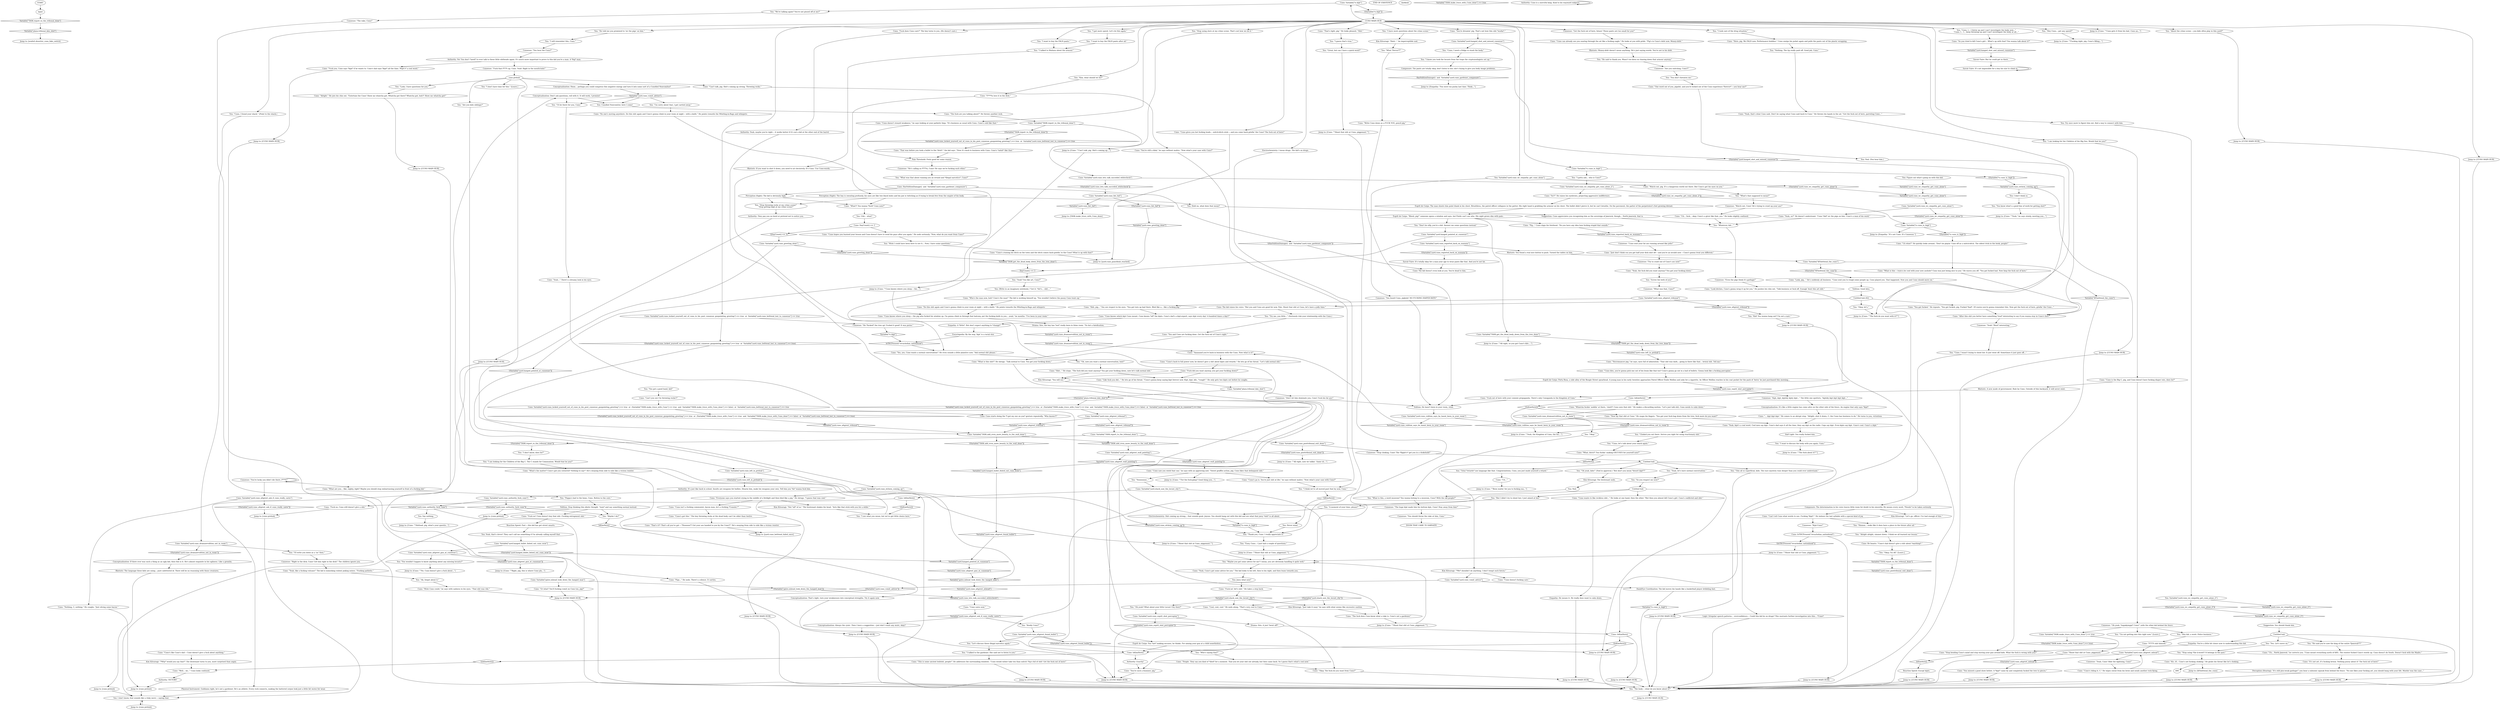 # YARD / CUNO
# * All greeting except "Making amends".
#* Throwing up advice.
#* Buy pants.
# ==================================================
digraph G {
	  0 [label="START"];
	  1 [label="input"];
	  2 [label="You: \"Hey kid, a word. Police business.\""];
	  3 [label="You: \"Stop throwing rocks at my crime scene!\"\n\"Stop getting high at my crime scene!\""];
	  4 [label="You: \"I don't have time for this.\" [Leave.]"];
	  5 [label="Jump to: [cuno prehub]"];
	  6 [label="Cuno: \"Cuno dies, you're gonna pick one out of his brain like that too? Cuno's gonna go out in a hail of bullets. Gonna look like a fucking porcupine.\""];
	  7 [label="You: \"Total *retards* use language like that. Congratulations, Cuno, you just made yourself a retard.\""];
	  8 [label="Cuno: \"Uh...\""];
	  9 [label="You: \"I got more speed. Let's do this again.\""];
	  10 [label="Jump to: [Cuno: \"\"Fucking right, pig. Cuno's filling...\"]"];
	  11 [label="Cuno: \"Uh... North Jamrock,\" he corrects you. \"Cuno meant everything north of 8/81. The rooster fucked Cuno's words up. Cuno doesn't do South. Doesn't fuck with the Madre.\""];
	  12 [label="Cuno: Variable[\"XP.befriend_the_cuno\"]"];
	  13 [label="Variable[\"XP.befriend_the_cuno\"]", shape=diamond];
	  14 [label="!(Variable[\"XP.befriend_the_cuno\"])", shape=diamond];
	  15 [label="Volition: Good idea."];
	  16 [label="Untitled hub (02)"];
	  17 [label="Pain Threshold: Feels good for some reason."];
	  18 [label="Jump to: [CUNO MAIN HUB]"];
	  19 [label="You: \"Okay.\""];
	  20 [label="Cuno: \"You and Cuno are fucking done. Get the fuck out of Cuno's sight.\""];
	  21 [label="Cuno: \"... kipt kipt kipt.\" He comes to an abrupt stop. \"Alright, shut it down, C, the Cunn has business to do.\" He turns to you, victorious."];
	  22 [label="You: \"But I didn't try to shoot her, I just aimed at her.\""];
	  23 [label="Jump to: [CUNO MAIN HUB]"];
	  24 [label="Cuno: Variable[\"yard.cuno_fist_fail\"]"];
	  25 [label="Variable[\"yard.cuno_fist_fail\"]", shape=diamond];
	  26 [label="!(Variable[\"yard.cuno_fist_fail\"])", shape=diamond];
	  27 [label="Cuno: Variable[\"yard.cuno_altgreet_tribunal\"]"];
	  28 [label="Variable[\"yard.cuno_altgreet_tribunal\"]", shape=diamond];
	  29 [label="!(Variable[\"yard.cuno_altgreet_tribunal\"])", shape=diamond];
	  30 [label="Cuno: \"Fuck out of here with your commie propaganda. There's only Cunoganda in the Kingdom of Cuno.\""];
	  31 [label="You: \"Look, I have questions for you.\""];
	  32 [label="Cuno: \"Cuno's riding it, C.\" He wipes sweat from his brow and sends another rock flying."];
	  33 [label="You: \"Maybe I do?\""];
	  34 [label="Cuno: \"Well... uh...\" Cuno looks confused."];
	  35 [label="You: \"Oh yeah? What about your little Locust City then?\""];
	  36 [label="You: Cunofied Nonvomitor, here I come!"];
	  37 [label="You: \"Oh yeah, kids!\" (Nod in approval.) \"But don't you mean *desert kipt*?\""];
	  38 [label="You: \"I took care of the drug situation.\""];
	  39 [label="You: Try once more to figure him out, find a way to connect with him."];
	  40 [label="You: Variable[\"yard.cuno_wc_empathy_get_cuno_alone_2\"]"];
	  41 [label="Variable[\"yard.cuno_wc_empathy_get_cuno_alone_2\"]", shape=diamond];
	  42 [label="!(Variable[\"yard.cuno_wc_empathy_get_cuno_alone_2\"])", shape=diamond];
	  43 [label="Cuno: \"One word out of you, pigshit, and you're locked out of the Cuno experience *forever* -- you hear me?\""];
	  44 [label="Cuno: \"Fuck did you want anyway, you got your fuckbag down?\""];
	  45 [label="Jump to: [seafort.deserter_cuno_fake_switch]"];
	  46 [label="END OF EXISTENCE"];
	  47 [label="Cuno: \"Wish Cuno could,\" he says with sadness in his eyes. \"That shit was vile.\""];
	  48 [label="Cuno: \"Yeah, Cuno's got some advice for you.\" The kid looks to his left, then to his right, and then leans towards you."];
	  49 [label="Cuno: \"Cuno saw you wield that can,\" he says with an approving nod. \"Sweet graffito action, pig. Cuno likes that delinquent shit.\""];
	  50 [label="Cuno: \"People. They say you kind of *died* for a moment. That you let your shit out already, but then came back. So I guess that's what's cool now.\""];
	  51 [label="Jump to: [Cuno: \"\"Cuno knows where you sleep -- the...\"]"];
	  52 [label="Jump to: [CUNO MAIN HUB]"];
	  53 [label="You: \"Are you kids siblings?\""];
	  54 [label="Reaction Speed: Fast -- this kid has got street smarts."];
	  55 [label="Perception (Sight): The boy is sweating profusely, his eyes are like two black holes and his jaw is twitching as if trying to break free from the empire of his body."];
	  56 [label="Jump to: [TASK.make_truce_with_Cuno_done]"];
	  57 [label="Untitled hub"];
	  58 [label="Cunoesse: \"Yeah! *Real* interesting.\""];
	  59 [label="Jump to: [Cuno: \"\"No. Cuno doesn't give a fuck about...\"]"];
	  60 [label="Cuno: \"Look bitches, Cuno's gonna wrap it up for you.\" He pushes his chin out. \"Talk business or fuck off. Enough 'bout this art shit.\""];
	  61 [label="Esprit de Corps: \"Bleed, pig!\" someone opens a window and says, but Émile can't see who. His sight grows dim with pain..."];
	  62 [label="You: \"This all so superficial, kids. The race mystery runs deeper than you could ever understand.\""];
	  63 [label="Jump to: [Cuno: \"\"The fuck about it?\"\"]"];
	  64 [label="Authority: VICTORY!"];
	  65 [label="Cuno: Variable[\"yard.cuno_volition_says_he_hasnt_been_in_your_room\"]"];
	  66 [label="Variable[\"yard.cuno_volition_says_he_hasnt_been_in_your_room\"]", shape=diamond];
	  67 [label="!(Variable[\"yard.cuno_volition_says_he_hasnt_been_in_your_room\"])", shape=diamond];
	  68 [label="Cuno: \"You missed a good show before. A *kipt* came by and completely fucked the tree to pieces.\""];
	  69 [label="You: \"Cuno, I... I threw up and I can't investigate the body now...\"\n\"Cuno, I... I... keep throwing up and I can't investigate the body at all...\""];
	  70 [label="Jump to: [CUNO MAIN HUB]"];
	  71 [label="Jump to: [Cuno: \"\"Shoot that shit at Cuno, piggonaut.\"\"]"];
	  72 [label="Jump to: [Cuno: \"\"Shoot that shit at Cuno, piggonaut.\"\"]"];
	  73 [label="Cuno: Variable[\"yard.cuno_authority_fuck_cuno\"]"];
	  74 [label="Variable[\"yard.cuno_authority_fuck_cuno\"]", shape=diamond];
	  75 [label="!(Variable[\"yard.cuno_authority_fuck_cuno\"])", shape=diamond];
	  76 [label="Cuno: \"Yeah...\" There's a dreamy look in his eyes."];
	  77 [label="Cuno: Variable[\"yard.cuno_altgreet_wall_painting\"]"];
	  78 [label="Variable[\"yard.cuno_altgreet_wall_painting\"]", shape=diamond];
	  79 [label="!(Variable[\"yard.cuno_altgreet_wall_painting\"])", shape=diamond];
	  80 [label="You: \"What's that supposed to mean?\""];
	  81 [label="You: Hold on, what does that mean?"];
	  82 [label="Cuno: \"Cuno knows where you sleep -- the pig who fucked his window up. I'm gonna climb in through that balcony, put the fucking knife in you... yeah,\" he mouths: \"I've been in your room.\""];
	  83 [label="You: \"Hmmm... looks like it does have a place in the future after all.\""];
	  84 [label="Cuno: \"Yeah, the fuck did you want anyway? You got your fuckbag down.\""];
	  85 [label="You: \"I have more questions about the crime scene.\""];
	  86 [label="Authority: No! You don't *need* to ever talk to these little shitheads again. It's much more important to prove to this kid you're a man. A *big* man."];
	  87 [label="You: \"About the crime scene -- you kids often play in this yard?\""];
	  88 [label="You: \"I am looking for the Children of the Big Sea. Would that be you?\""];
	  89 [label="Cuno: \"Cuno is the Big C, pig, and Cuno doesn't have fucking diaper rats, does he?\""];
	  90 [label="Cuno: \"Cuno cares now.\""];
	  91 [label="Jump to: [Cuno: \"\"Can't talk, pig. Shit's coming up...\"]"];
	  92 [label="You: \"Really Cuno?\""];
	  93 [label="Jump to: [cuno prehub]"];
	  94 [label="You: \"I'm not getting into this right now.\" [Leave.]"];
	  95 [label="Esprit de Corps: Porta Rosa, a side alley of the Boogie Street spearhead. A young man in his early twenties approaches Patrol Officer Émile Mollins and asks for a cigarette. As Officer Mollins reaches in his coat pocket for the pack of 'Astra' he just purchased this morning..."];
	  96 [label="You: \"Don't be silly, you're a kid. Answer me some questions instead.\""];
	  97 [label="Cuno: Variable[\"TASK.add_even_more_beauty_to_the_wall_done\"]"];
	  98 [label="Variable[\"TASK.add_even_more_beauty_to_the_wall_done\"]", shape=diamond];
	  99 [label="!(Variable[\"TASK.add_even_more_beauty_to_the_wall_done\"])", shape=diamond];
	  100 [label="darkhub"];
	  101 [label="Rhetoric: Money-debt doesn't mean anything. He's just saying words. You're not in his debt."];
	  102 [label="Cuno: \"After this shit you better have something *real* interesting to say if you wanna stay in Cuno's face.\""];
	  103 [label="Drama: Sire, the boy has *not* really been in thine room. 'Tis but a falsification."];
	  104 [label="Conceptualization: It's like a little engine has come alive on the other side of the fence. An engine that only says *kipt*."];
	  105 [label="Cuno: \"Alright.\" He juts his chin out. \"Entertain the Cuno! Show me whatcha got. Whatcha got there? Whatcha got, huh?! Show me whatcha got!\""];
	  106 [label="You: Figure out what's going on with this kid."];
	  107 [label="You: Variable[\"yard.cuno_wc_empathy_get_cuno_alone\"]"];
	  108 [label="Variable[\"yard.cuno_wc_empathy_get_cuno_alone\"]", shape=diamond];
	  109 [label="!(Variable[\"yard.cuno_wc_empathy_get_cuno_alone\"])", shape=diamond];
	  110 [label="Cunoesse: \"You heard Cuno, pighole! NO FUCKING DIAPER RATS!\""];
	  111 [label="You: \"I am looking for the Children of the Big C. The C stands for Communism. Would that be you?\""];
	  112 [label="You: \"Stop using slurs at my crime scene. That's not how we do it.\""];
	  113 [label="Cuno: \"What?! You wanna *fuck* Cuno now?\""];
	  114 [label="Cuno: \"Can't you see I'm throwing rocks?!\""];
	  115 [label="Cuno: \"Necromancer pig,\" he says, eyes full of admiration. \"That shit was dark... going in there like that... brutal shit. Tell me:\""];
	  116 [label="You: \"Who's saying that?\""];
	  117 [label="Kim Kitsuragi: \"Not *all* of us.\" The lieutenant shakes his head. \"Acts like that stick with you for a while.\""];
	  118 [label="You: Never mind."];
	  119 [label="Jump to: [CUNO MAIN HUB]"];
	  120 [label="You: \"He said to thank you. Wasn't too keen on chasing down that armour anyway.\""];
	  121 [label="You: \"Yes. Let's move on.\""];
	  122 [label="Cuno: The kid raises his voice: \"But you and Cuno are good for now. Pals. Shoot that shit at Cuno, let's have a jolly time.\""];
	  123 [label="Savoir Faire: It's not impossible for a boy his size to climb in..."];
	  124 [label="Jump to: [Cuno: \"\"Yeah, the Kingdom of Cuno, the fuc...\"]"];
	  125 [label="Kim Kitsuragi: \"Hmh...\" An imperceptible nod."];
	  126 [label="Kim Kitsuragi: \"*We* shouldn't do anything. I don't tempt such forces.\""];
	  127 [label="Cuno: \"F****ts love it in the dick.\""];
	  128 [label="Cuno: \"Yeah, like a fucking volcano!\" The kid is mimicking violent puking noises. \"Fucking pathetic.\""];
	  129 [label="Cuno: \"So you tried to kill Cuno's girl... What's up with that? You wanna talk about it?\""];
	  130 [label="Jump to: [Cuno: \"\"Right, pig, this is where Cuno pla...\"]"];
	  131 [label="Jump to: [CUNO MAIN HUB]"];
	  132 [label="Jump to: [CUNO MAIN HUB]"];
	  133 [label="Kim Kitsuragi: \"*Why* would you say that?\" The lieutenant turns to you, more surprised than angry."];
	  134 [label="Conceptualization: That's right, turn your weaknesses into conceptual strengths. Try it again now."];
	  135 [label="Cuno: \"The fuck are you talking about?\" He throws another rock."];
	  136 [label="Cuno: Variable[\"yard.cuno_left_in_prehub\"]"];
	  137 [label="Variable[\"yard.cuno_left_in_prehub\"]", shape=diamond];
	  138 [label="!(Variable[\"yard.cuno_left_in_prehub\"])", shape=diamond];
	  139 [label="Jump to: [Cuno: \"\"Shoot that shit at Cuno, piggonaut.\"\"]"];
	  140 [label="Cuno: \"Cuno's cruising his bitch on the town and the bitch comes back griefin' to the Cuno? What is up with that?\""];
	  141 [label="Savoir Faire: It's totally okay for a man your age to wear pants like that. And you're not fat."];
	  142 [label="Jump to: [Empathy: \"You were too pushy last time. Think...\"]"];
	  143 [label="Suggestion: You should thank him."];
	  144 [label="Esprit de Corps: The man shoots him point blank in his chest. Breathless, the patrol officer collapses in the gutter. His right hand is grabbing the armour on his chest. The bullet didn't pierce it, but he can't breathe. On the pavement, the patter of the perpetrator's feet growing distant."];
	  145 [label="Cunoesse: \"Kipt, kipt, kiptidy kipty kipt...\" The little one sputters, \"kiptidy kipt kipt kipt kipt...\""];
	  146 [label="Jump to: [CUNO MAIN HUB]"];
	  147 [label="Cuno: \"Yeah, kipt's a cool word. Cool men say kipt. Cuno's dad says it all the time, they say kipt on the radio. Cops say kipt. Even kipts say kipt. Cuno's cool. Cuno's a kipt.\""];
	  148 [label="You: \"Alright alright, simmer down. I think we all learned our lesson.\""];
	  149 [label="Jump to: [XP.befriend_the_cuno]"];
	  150 [label="Cuno: Variable[\"yard.cuno_dramaorvolition_not_in_room\"]"];
	  151 [label="Variable[\"yard.cuno_dramaorvolition_not_in_room\"]", shape=diamond];
	  152 [label="!(Variable[\"yard.cuno_dramaorvolition_not_in_room\"])", shape=diamond];
	  153 [label="You: \"I'll write you down as a 'no' then.\""];
	  154 [label="Cunoesse: \"Oh yeah, *napakymppi* Cuno!\" yells the other kid behind the fence."];
	  155 [label="Rhetoric: The language these kids are using... pure unfettered id. There will be no reasoning with those creatures."];
	  156 [label="Cuno: \"The fuck does Cuno know what a rake is. Cuno's not a gardener.\""];
	  157 [label="DOOM THAT CAME TO SARNATH"];
	  158 [label="You: \"You got a good hand, kid!\""];
	  159 [label="Cuno: \"Can't talk, pig. Shit's coming up strong. Throwing rocks.\""];
	  160 [label="Electrochemistry: Shit coming up strong... that sounds good. Joyous. You should hang out with this kid and see what that juicy *shit* is all about."];
	  161 [label="Cuno: \"You're still a dink,\" he says without malice. \"Now what's your case with Cuno?\""];
	  162 [label="You: \"Easy, Cuno... I just had a couple of questions.\""];
	  163 [label="Kim Kitsuragi: \"Just take it easy,\" he says with what seems like excessive caution."];
	  164 [label="Conceptualization: Don't ask questions, roll with it. It will work, I promise!"];
	  165 [label="Cuno: DayCount() == 3"];
	  166 [label="DayCount() == 3", shape=diamond];
	  167 [label="!(DayCount() == 3)", shape=diamond];
	  168 [label="Cuno: \"Cuno hopes you learned your lesson and Cuno doesn't have to send his guys after you again.\" He nods seriously. \"Now, what do you want from Cuno?\""];
	  169 [label="Cuno: \"Cuno knows which kipt Cuno meant. Cuno knows *all* the kipts. Cuno's dad's a kipt-expert, says kipt every day! A hundred times a day!!\""];
	  170 [label="Cuno: \"Uh... fuck... okay. Cuno's a giver like that, yes.\" He looks slightly confused."];
	  171 [label="Cunoesse: \"Are you snitching, Cuno?!\""];
	  172 [label="Cuno: \"What is this -- tryin'a be cool with your new asshole? Cuno was just being nice to you.\" He waves you off. \"You got fucked bad. Now limp the fuck out of here.\""];
	  173 [label="Cunoesse: \"Even the pigs think it's garbage!\""];
	  174 [label="Perception (Hearing): \"It's still piss-weak garbage!\" you hear a subsonic squeak from behind the fence. \"No one likes your fucking art, you should bang with your life. Murder was the case...\""];
	  175 [label="Cuno: IsKimHere()"];
	  176 [label="IsKimHere()", shape=diamond];
	  177 [label="!(IsKimHere())", shape=diamond];
	  178 [label="Cuno: \"Whatcha fuckin' noddin' at there, 'clard?! Cuno sees that shit.\" He makes a discarding motion. \"Let's just talk shit, Cuno needs to calm down.\""];
	  179 [label="You: Nod."];
	  180 [label="Cuno: \"Now lay that shit at Cuno.\" He snaps his fingers. \"You got your fuck bag down from the tree, fuck more do you want?\""];
	  181 [label="Cuno: IsTHCPresent(\"revacholian_nationhood\")"];
	  182 [label="IsTHCPresent(\"revacholian_nationhood\")", shape=diamond];
	  183 [label="!(IsTHCPresent(\"revacholian_nationhood\"))", shape=diamond];
	  184 [label="Jump to: [CUNO MAIN HUB]"];
	  185 [label="You: \"Oh, now you want a normal conversation, huh?\""];
	  186 [label="Cuno: \"Like fuck you did...\" He lets go of his throat. \"Cuno's gonna keep saying kipt forever now. Kipt, kipt, kih.. *cough*.\" He only gets two kipts out before he coughs."];
	  187 [label="You: \"Cuno, let's talk about your shack again.\""];
	  188 [label="You: \"I want to buy the FALN pants.\""];
	  189 [label="Cuno: Variable[\"tc.kipt\"]"];
	  190 [label="Variable[\"tc.kipt\"]", shape=diamond];
	  191 [label="!(Variable[\"tc.kipt\"])", shape=diamond];
	  192 [label="You: \"We're talking again? You're not pissed off at me?\""];
	  193 [label="Cuno: \"Cuno isn't a fucking communist, bacon man, he's a fucking *Cunoist.*\""];
	  194 [label="Cuno: \"What's the matter? Cuno's got you cornered? Nothing to say?\" He's swaying from side to side like a vicious rooster."];
	  195 [label="Jump to: [Cuno: \"\"Shitload, pig, what's your questio...\"]"];
	  196 [label="Jump to: [CUNO MAIN HUB]"];
	  197 [label="You: \"I guess that's true.\""];
	  198 [label="Jump to: [CUNO MAIN HUB]"];
	  199 [label="Cunoesse: \"He's calling us f****ts, Cuno! He says we're fucking each other.\""];
	  200 [label="Cuno: Variable[\"TASK.report_to_the_tribunal_done\"]"];
	  201 [label="Variable[\"TASK.report_to_the_tribunal_done\"]", shape=diamond];
	  202 [label="!(Variable[\"TASK.report_to_the_tribunal_done\"])", shape=diamond];
	  203 [label="Cuno: Variable[\"yard.cuno_lets_talk_succeded_whitecheck\"]"];
	  204 [label="Variable[\"yard.cuno_lets_talk_succeded_whitecheck\"]", shape=diamond];
	  205 [label="!(Variable[\"yard.cuno_lets_talk_succeded_whitecheck\"])", shape=diamond];
	  206 [label="Cuno: \"Watch out, pig. It's a dangerous world out there. But Cuno's got his eyes on you.\""];
	  207 [label="Jump to: [Cuno: \"\"All right, now we talkin'. Same sh...\"]"];
	  208 [label="You: \"I want to buy the FALN pants after all.\""];
	  209 [label="You: \"He told me you promised to 'sic the pigs' on him.\""];
	  210 [label="Jump to: [CUNO MAIN HUB]"];
	  211 [label="You: \"Cuno, I wasn't trying to shoot her. It just went off. Sometimes it just goes off...\""];
	  212 [label="Cuno: \"Cuno wants to like reckless shit...\" He looks at one hand, then the other. \"But then you almost kill Cuno's girl. Cuno's conflicted and shit.\""];
	  213 [label="Composure: The determination in his voice leaves little room for doubt in his sincerity. He means every word. *Needs* to be taken seriously."];
	  214 [label="You: \"Try me, you little...\" (Seriously risk your relationship with the Cuno.)"];
	  215 [label="Cunoesse: \"Fuck that f****t up, Cuno. Yeah! Right in the mouth-hole!\""];
	  216 [label="Authority: They pay you no heed or pretend not to notice you."];
	  217 [label="cuno prehub"];
	  218 [label="You: I don't know, that sounds like a risky move -- saying that."];
	  219 [label="You: Say nothing."];
	  220 [label="Cuno: \"Fuck no! Cuno doesn't buy that shit. Fucking entrapment shit.\""];
	  221 [label="Jump to: [CUNO MAIN HUB]"];
	  222 [label="Authority: Yeah, maybe you're right... it works better if it's not a kid at the other end of the barrel."];
	  223 [label="Jump to: [cuno prehub]"];
	  224 [label="Cuno: Variable[\"yard.cuno_locked_yourself_out_of_cuno_in_his_post_cunoesse_gunpointing_greeting\"] == true  or  (Variable[\"TASK.make_truce_with_Cuno\"] == true  and  Variable[\"TASK.make_truce_with_Cuno_done\"] == false)  or  Variable[\"yard.cuno_befriend_lost_to_cunoesse\"] == true"];
	  225 [label="Variable[\"yard.cuno_locked_yourself_out_of_cuno_in_his_post_cunoesse_gunpointing_greeting\"] == true  or  (Variable[\"TASK.make_truce_with_Cuno\"] == true  and  Variable[\"TASK.make_truce_with_Cuno_done\"] == false)  or  Variable[\"yard.cuno_befriend_lost_to_cunoesse\"] == true", shape=diamond];
	  226 [label="!(Variable[\"yard.cuno_locked_yourself_out_of_cuno_in_his_post_cunoesse_gunpointing_greeting\"] == true  or  (Variable[\"TASK.make_truce_with_Cuno\"] == true  and  Variable[\"TASK.make_truce_with_Cuno_done\"] == false)  or  Variable[\"yard.cuno_befriend_lost_to_cunoesse\"] == true)", shape=diamond];
	  227 [label="Cuno: Cuno starts doing the *I got my eye on you* gesture repeatedly. \"Who knows?!\""];
	  228 [label="Cunoesse: \"Watch out, Cuno! He's trying to crawl up your ass!\""];
	  229 [label="Kim Kitsuragi: The lieutenant nods."];
	  230 [label="Reaction Speed: Except kipts."];
	  231 [label="You: \"Okay, I'm off.\" [Leave.]"];
	  232 [label="Electrochemistry: I mean drugs. The kid's on drugs."];
	  233 [label="Cuno: \"Fuck no! Art's shit.\" He takes a step back."];
	  234 [label="You: (Write in an imaginary notebook.) \"Got it: *Art's... shit....\""];
	  235 [label="Cuno: \"Cool, cool, cool.\" He nods along. \"That's very cool to Cuno.\""];
	  236 [label="You: \"Great, but can I have a quick word?\""];
	  237 [label="Conceptualization: Always the cynic. Then I have a suggestion -- just don't vomit any more, okay?"];
	  238 [label="You: \"You know what's a good line of work for getting shot?\""];
	  239 [label="Cuno: Variable[\"TASK.get_the_dead_body_down_from_the_tree_done\"]"];
	  240 [label="Variable[\"TASK.get_the_dead_body_down_from_the_tree_done\"]", shape=diamond];
	  241 [label="!(Variable[\"TASK.get_the_dead_body_down_from_the_tree_done\"])", shape=diamond];
	  242 [label="Jump to: [Cuno: \"\"All right, so you got Cuno's kilo....\"]"];
	  243 [label="Cuno: \"Here, pig. We FALN now. Performance buddies.\" Cuno unzips his jacket again and pulls the pants out of the plastic wrapping."];
	  244 [label="You: \"I talked to Mañana about the armour.\""];
	  245 [label="Cuno: \"Cuno doesn't reward weakness,\" he says looking at your pathetic limp. \"It's business as usual with Cuno. Cuno's cold like that.\""];
	  246 [label="Cunoesse: \"Try to crawl out of Cuno's ass now!\""];
	  247 [label="Jump to: [CUNO MAIN HUB]"];
	  248 [label="Volition: He hasn't been in your room, relax."];
	  249 [label="Conceptualization: If there ever was such a thing as an ugly kid, then this is it. He's almost exquisite in his ugliness. Like a gremlin."];
	  250 [label="Cuno: \"That's it?! That's all you've got -- *Noooooo*? Got your ass handed to you by the Cuno?!\" He's swaying from side to side like a vicious rooster."];
	  251 [label="Cuno: Variable[\"yard.shack_saw_the_locust_city\"]"];
	  252 [label="Variable[\"yard.shack_saw_the_locust_city\"]", shape=diamond];
	  253 [label="!(Variable[\"yard.shack_saw_the_locust_city\"])", shape=diamond];
	  254 [label="Cuno: IsKimHere()"];
	  255 [label="IsKimHere()", shape=diamond];
	  256 [label="!(IsKimHere())", shape=diamond];
	  257 [label="Cuno: \"Fuck no, Cuno still doesn't give a shit.\""];
	  258 [label="Cuno: Variable[\"yard.cuno_altgreet_found_bullet\"]"];
	  259 [label="Variable[\"yard.cuno_altgreet_found_bullet\"]", shape=diamond];
	  260 [label="!(Variable[\"yard.cuno_altgreet_found_bullet\"])", shape=diamond];
	  261 [label="You: \"Let's discuss these illegal narcotics again.\""];
	  262 [label="You: \"Hey Cuno... got any speed?\""];
	  263 [label="Cuno: \"Cuno gives you hot fucking leads... snitch-bitch style -- and you come back griefin' the Cuno? The fuck out of here!\""];
	  264 [label="Cunoesse: \"Cuno sent your fat ass running around like jello!\""];
	  265 [label="You: \"Whatever, kid...\""];
	  266 [label="Cuno: \"You got fucked.\" He repeats. \"You got fucked, pig. Fucked *bad*. Of course you're gonna remember this. Now get the fuck out of here, griefin' the Cuno...\""];
	  267 [label="Cunoesse: \"You hear the Cuno?\""];
	  268 [label="You: Nod. (You hear him.)"];
	  269 [label="Cuno: \"Fuck you, Cuno says *kipt* if he wants to. Cuno's dad says *kipt* all the time. *Kipt's* a cool word.\""];
	  270 [label="Cunoesse: \"The huge kipt made him his bottom kipt, Cuno! Stay away from him!\""];
	  271 [label="Esprit de Corps: You *are* making excuses, he thinks. For aiming your gun at a child nonetheless."];
	  272 [label="You: \"What *forces*?\""];
	  273 [label="Cuno: \"Cuno doesn't fucking care.\""];
	  274 [label="You: \"I don't know, does he?\""];
	  275 [label="Rhetoric: A new mode of government: Rule by Cuno. Outside of this backyard, it will never exist."];
	  276 [label="Cuno: \"Cuno's got this.\" The boy throwing rocks at the dead body can't be older than twelve."];
	  277 [label="Authority: It's just like back in school. Insults are weapons for bullies. Disarm him, make his weapons your own. Tell him you *do* wanna fuck him."];
	  278 [label="You: Uhh... what?"];
	  279 [label="You: \"I'm sorry about that, I got carried away.\""];
	  280 [label="Jump to: [CUNO MAIN HUB]"];
	  281 [label="Jump to: [cuno prehub]"];
	  282 [label="You: \"What was that about running you an errand and *illegal narcotics*, Cuno?\""];
	  283 [label="Jump to: [Cuno: \"\"Cuno gets it from his dad. Cuno an...\"]"];
	  284 [label="Cuno: HasVolitionDamage()  and  Variable[\"yard.cuno_gardener_composure\"]"];
	  285 [label="HasVolitionDamage()  and  Variable[\"yard.cuno_gardener_composure\"]", shape=diamond];
	  286 [label="!(HasVolitionDamage()  and  Variable[\"yard.cuno_gardener_composure\"])", shape=diamond];
	  287 [label="Perception (Sight): The kid is obviously high."];
	  288 [label="Suggestion: Cuno appreciates you recognizing him as the sovereign of Jamrock, though... North Jamrock, that is."];
	  289 [label="Cuno: \"It's not art, it's fucking brutal. Nothing pussy about it! The fuck out of here!\""];
	  290 [label="Cuno: Variable[\"yard.cuno_esprit_shot_porcupine\"]"];
	  291 [label="Variable[\"yard.cuno_esprit_shot_porcupine\"]", shape=diamond];
	  292 [label="!(Variable[\"yard.cuno_esprit_shot_porcupine\"])", shape=diamond];
	  293 [label="Drama: Sire, it just *went off*!"];
	  294 [label="Savoir Faire: But he could get in there."];
	  295 [label="Cuno: \"Aaaaaand you're back in business with the Cuno. Now what is it?\""];
	  296 [label="Jump to: [Cuno: \"\"The fuck do you want with it?\"\"]"];
	  297 [label="Cuno: \"What, bitch?! You fuckin' making EXCUSES for yourself now?\""];
	  298 [label="You: \"A moment of your time, please!\""];
	  299 [label="Cuno: Variable[\"TASK.make_truce_with_Cuno_done\"] == true"];
	  300 [label="Variable[\"TASK.make_truce_with_Cuno_done\"] == true", shape=diamond];
	  301 [label="!(Variable[\"TASK.make_truce_with_Cuno_done\"] == true)", shape=diamond];
	  302 [label="Cuno: \"Shoot that shit at Cuno, piggonaut.\""];
	  303 [label="You: \"Maybe you got some advice for me? I mean, you are obviously handling it quite well.\""];
	  304 [label="Cunoesse: \"You're lucky you didn't die there, f****t!\""];
	  305 [label="You: \"Ah, forget about it.\""];
	  306 [label="Cuno: \"What are you... like, eighty, right? Maybe you should stop embarrassing yourself in front of a fucking kid.\""];
	  307 [label="You: Juicy what now?"];
	  308 [label="You: I don't think so."];
	  309 [label="You: \"I'll be there for you, Cuno.\""];
	  310 [label="Cuno: \"Pig...\" Cuno slaps his forehead. \"Do you have any idea how fucking stupid that sounds.\""];
	  311 [label="Cuno: \"This is some ancient bullshit, people!\" He addresses the surrounding windows. \"Cuno would rather take ten than snitch! Pig's full of shit! Get the fuck out of here!\""];
	  312 [label="You: \"You don't threaten me.\""];
	  313 [label="Cuno: \"Can't tell Cuno what words to use. Fucking *kipt*.\" He imbues the last syllable with a special kind of joy."];
	  314 [label="Cuno: \"Kh...ff... Cuno's not fucking choking.\" He grabs his throat like he's choking."];
	  315 [label="Untitled hub"];
	  316 [label="Cuno: \"Yes, yes, Cuno wants a normal conversation!\" He even sounds a little plaintive now. \"Ask normal shit please.\""];
	  317 [label="Cuno: \"Shit...\" He stops. \"The fuck did you want anyway? You got your fuckbag down, now let's talk normal shit.\""];
	  318 [label="You: \"I want to discuss the body with you again, Cuno.\""];
	  319 [label="You: \"Cuno, I found your shack.\" (Point to the shack.)"];
	  320 [label="Cuno: Variable[\"tc.cuno_is_high\"]"];
	  321 [label="Variable[\"tc.cuno_is_high\"]", shape=diamond];
	  322 [label="!(Variable[\"tc.cuno_is_high\"])", shape=diamond];
	  323 [label="You: \"I gotta ask... who is Cuno?\""];
	  324 [label="Cuno: Variable[\"yard.cuno_locked_yourself_out_of_cuno_in_his_post_cunoesse_gunpointing_greeting\"] == true  or  Variable[\"yard.cuno_befriend_lost_to_cunoesse\"] == true"];
	  325 [label="Variable[\"yard.cuno_locked_yourself_out_of_cuno_in_his_post_cunoesse_gunpointing_greeting\"] == true  or  Variable[\"yard.cuno_befriend_lost_to_cunoesse\"] == true", shape=diamond];
	  326 [label="!(Variable[\"yard.cuno_locked_yourself_out_of_cuno_in_his_post_cunoesse_gunpointing_greeting\"] == true  or  Variable[\"yard.cuno_befriend_lost_to_cunoesse\"] == true)", shape=diamond];
	  327 [label="Cunoesse: \"He *fucked* the tree up! Fucked it good! It was porno.\""];
	  328 [label="Jump to: [CUNO MAIN HUB]"];
	  329 [label="You: \"I think we've all moved past that by now, Cuno.\""];
	  330 [label="Cuno: IsKimHere()"];
	  331 [label="IsKimHere()", shape=diamond];
	  332 [label="!(IsKimHere())", shape=diamond];
	  333 [label="Authority: Exactly!"];
	  334 [label="Cuno: Variable[\"yard.hanged_bullet_fished_out_cuno_wow\"]"];
	  335 [label="Variable[\"yard.hanged_bullet_fished_out_cuno_wow\"]", shape=diamond];
	  336 [label="!(Variable[\"yard.hanged_bullet_fished_out_cuno_wow\"])", shape=diamond];
	  337 [label="Cuno: Variable[\"yard.cuno_altgreet_gun_at_cunoesse\"]"];
	  338 [label="Variable[\"yard.cuno_altgreet_gun_at_cunoesse\"]", shape=diamond];
	  339 [label="!(Variable[\"yard.cuno_altgreet_gun_at_cunoesse\"])", shape=diamond];
	  340 [label="You: \"You wouldn't happen to know anything about any missing locusts?\""];
	  341 [label="Cunoesse: \"Get the fuck out of here, fatass! Those pants are too small for you!\""];
	  342 [label="Jump to: [yard.cuno_punchhub_reached]"];
	  343 [label="Cuno: Variable[\"yard.cuno_wc_empathy_get_cuno_alone_2\"]"];
	  344 [label="Variable[\"yard.cuno_wc_empathy_get_cuno_alone_2\"]", shape=diamond];
	  345 [label="!(Variable[\"yard.cuno_wc_empathy_get_cuno_alone_2\"])", shape=diamond];
	  346 [label="Cuno: \"So?!\" He raises his eyebrows, projecting aggressive indifference."];
	  347 [label="Rhetoric: If you want to shut it down, you need to act decisively. It's Cuno. Use Cuno-words."];
	  348 [label="Jump to: [Cuno: \"\"Shoot that shit at Cuno, piggonaut.\"\"]"];
	  349 [label="You: \"So you respect me now?\""];
	  350 [label="Cuno: \"You're dreamin' pig. That's not how this shit *works*.\""];
	  351 [label="Untitled hub"];
	  352 [label="Cuno: IsKimHere()"];
	  353 [label="IsKimHere()", shape=diamond];
	  354 [label="!(IsKimHere())", shape=diamond];
	  355 [label="Jump to: [CUNO MAIN HUB]"];
	  356 [label="Cunoesse: \"You should throw the rake at him, Cuno.\""];
	  357 [label="Cuno: Variable[\"gates.mhead_took_down_the_hanged_man\"]"];
	  358 [label="Variable[\"gates.mhead_took_down_the_hanged_man\"]", shape=diamond];
	  359 [label="!(Variable[\"gates.mhead_took_down_the_hanged_man\"])", shape=diamond];
	  360 [label="Cuno: \"Or what? You'll fucking vomit on Cuno too, pig?\""];
	  361 [label="Cunoesse: \"What was that, Cuno?\""];
	  362 [label="Cuno: \"Do this shit again and Cuno's gonna climb in your room at night -- with a knife.\" He points towards the Whirling-in-Rags and whispers:"];
	  363 [label="Cuno: \"No one's moving anywhere. Do this shit again and Cuno's gonna climb in your room at night -- with a knife.\" He points towards the Whirling-in-Rags and whispers:"];
	  364 [label="You: \"I see what you mean, but we've got little choice here.\""];
	  365 [label="Cuno: Variable[\"yard.cuno_vomit_advice\"]"];
	  366 [label="Variable[\"yard.cuno_vomit_advice\"]", shape=diamond];
	  367 [label="!(Variable[\"yard.cuno_vomit_advice\"])", shape=diamond];
	  368 [label="Hand/Eye Coordination: The kid moves his hands like a basketball player dribbling fast."];
	  369 [label="Jump to: [CUNO MAIN HUB]"];
	  370 [label="You: \"Wish I could have been here to see it... Now, I have some questions.\""];
	  371 [label="Logic: Irregular speech patterns... overconfidence... Could this kid be on drugs? This warrants further investigation into this... *Cuno*."];
	  372 [label="Cuno: \"Uh what?\" He quickly looks around. \"Don't be playin' Cuno off as a snitch-bitch. The oldest trick in the book, people!\""];
	  373 [label="Cuno: \"Yeah, that's what Cuno said. Don't be saying what Cuno said back to Cuno.\" He throws his hands in the air. \"Get the fuck out of here, parroting Cuno...\""];
	  374 [label="You: \"Stop using *the k-word!* It belongs in the past.\""];
	  375 [label="You: \"Yeah, let's have normal conversation.\""];
	  376 [label="Kim Kitsuragi: \"You will see.\""];
	  377 [label="Cuno: \"Write Cuno down as a FUCK YOU, pencil pig.\""];
	  378 [label="Cunoesse: \"Right in the dick, Cuno! Get him right in the dick!\" The children ignore you."];
	  379 [label="Cuno: \"F****t shit himself.\""];
	  380 [label="Jump to: [CUNO MAIN HUB]"];
	  381 [label="You: \"Screw the both of you!\""];
	  382 [label="Cuno: Variable[\"yard.cuno_altgreet_ask_if_cuno_really_cares\"]"];
	  383 [label="Variable[\"yard.cuno_altgreet_ask_if_cuno_really_cares\"]", shape=diamond];
	  384 [label="!(Variable[\"yard.cuno_altgreet_ask_if_cuno_really_cares\"])", shape=diamond];
	  385 [label="Cuno: \"Nothing, C, nothing.\" He coughs. \"Just slicing some bacon.\""];
	  386 [label="Cuno: Variable[\"yard.cuno_altgreet_tribunal\"]"];
	  387 [label="Variable[\"yard.cuno_altgreet_tribunal\"]", shape=diamond];
	  388 [label="!(Variable[\"yard.cuno_altgreet_tribunal\"])", shape=diamond];
	  389 [label="Cuno: \"Shit, pig...\" You see respect in his eyes. \"You got torn up bad there. Bled like a... like a fucking pig.\""];
	  390 [label="Cuno: Variable[\"TASK.report_to_the_tribunal_done\"]"];
	  391 [label="Variable[\"TASK.report_to_the_tribunal_done\"]", shape=diamond];
	  392 [label="!(Variable[\"TASK.report_to_the_tribunal_done\"])", shape=diamond];
	  393 [label="Cuno: Variable[\"yard.cuno_posttribunal_exit_done\"]"];
	  394 [label="Variable[\"yard.cuno_posttribunal_exit_done\"]", shape=diamond];
	  395 [label="!(Variable[\"yard.cuno_posttribunal_exit_done\"])", shape=diamond];
	  396 [label="Cunoesse: \"Stop choking, Cuno! The *fägäri's* got you in a chokehold!\""];
	  397 [label="Jump to: [Cuno: \"\"Been waitin' for you to fucking ma...\"]"];
	  398 [label="You: \"I talked to the gardener. She said not to listen to you.\""];
	  399 [label="Jump to: [CUNO MAIN HUB]"];
	  400 [label="Authority: Cuno is a merciful king. Kind to his wayward subjects."];
	  401 [label="Cuno: \"Cuno's back to full power now, he doesn't give a shit about kipts and retards.\" He lets go of his throat. \"Let's talk normal shit.\""];
	  402 [label="Cuno: He boasts: \"Cuno's dad doesn't give a shit about *anything*.\""];
	  403 [label="Empathy: A *little*. But don't expect anything to *change*."];
	  404 [label="Cuno: Variable[\"yard.hanged_shot_and_missed_cunoesse\"]"];
	  405 [label="Variable[\"yard.hanged_shot_and_missed_cunoesse\"]", shape=diamond];
	  406 [label="!(Variable[\"yard.hanged_shot_and_missed_cunoesse\"])", shape=diamond];
	  407 [label="You: \"Cuno, I need a fridge to stash the body.\""];
	  408 [label="You: \"Kim, what should we do?\""];
	  409 [label="Cuno: Variable[\"yard.cuno_elchem_coming_up\"]"];
	  410 [label="Variable[\"yard.cuno_elchem_coming_up\"]", shape=diamond];
	  411 [label="!(Variable[\"yard.cuno_elchem_coming_up\"])", shape=diamond];
	  412 [label="Cuno: \"Everyone says you started crying in the middle of a firefight and then bled like a pig.\" He shrugs. \"I guess that was cool.\""];
	  413 [label="You: \"Kid! You wanna hang out? I'm not a narc.\""];
	  414 [label="Conceptualization: Hmm... perhaps you could compress this negative energy and turn it into some sort of a Cunofied Nonvomitor?"];
	  415 [label="You: \"Poppa's bad to the bone, Cuno. Rotten to the core.\""];
	  416 [label="You: \"Noooooooo...\""];
	  417 [label="Jump to: [cuno prehub]"];
	  418 [label="You: Yeah, that's clever! They can't call me something if I'm already calling myself that."];
	  419 [label="Cuno: \"Pigs...\" He nods. There's a silence. It carries."];
	  420 [label="Jump to: [Cuno: \"\"Yeah,\" he says slowly, meeting you...\"]"];
	  421 [label="Composure: The pants are totally okay, don't listen to her, she's trying to give you body image problems."];
	  422 [label="Cuno: \"Cuno can already see you soaring through the air like a fucking eagle.\" He looks at you with pride. \"Pig's in Cuno's debt now. Money-debt.\""];
	  423 [label="You: \"Nothing. The tip really paid off. Good job, Cuno.\""];
	  424 [label="You: \"He said you're now the king of the entire *Jamrock*?!\""];
	  425 [label="Empathy: You're a little bit closer now to understanding this kid."];
	  426 [label="Cuno: \"Look, pig...\" He's suddenly all business. \"Cuno sent you to rough some people up. Cuno played you. That happened. Now you and Cuno should move on.\""];
	  427 [label="Cuno: \"Just don't think coz you got half your dick shot off -- and you're an invalid now -- Cuno's gonna treat you different.\""];
	  428 [label="Cuno: \"Okay. The fuck do you want from Cuno?\""];
	  429 [label="You: \"What is this, a word museum? You wanna belong to a museum, Cuno? With the old people?\""];
	  430 [label="Cunoesse: \"Kipt-Cuno!\""];
	  431 [label="Half Light: You really fucked him."];
	  432 [label="Cuno: Variable[\"plaza.tribunal_kim_shot\"]"];
	  433 [label="Variable[\"plaza.tribunal_kim_shot\"]", shape=diamond];
	  434 [label="!(Variable[\"plaza.tribunal_kim_shot\"])", shape=diamond];
	  435 [label="Cunoesse: \"Don't let him dominate you, Cuno! Fuck his fat ass!\""];
	  436 [label="Encyclopedia: By the way, 'kipt' is a racial slur."];
	  437 [label="CUNO MAIN HUB"];
	  438 [label="You: \"The body -- what do you know about it?\""];
	  439 [label="Cuno: \"Fuck does Cuno care?\" The boy turns to you. (He doesn't care.)"];
	  440 [label="Cuno: Variable[\"yard.cuno_greeting_done\"]"];
	  441 [label="Variable[\"yard.cuno_greeting_done\"]", shape=diamond];
	  442 [label="!(Variable[\"yard.cuno_greeting_done\"])", shape=diamond];
	  443 [label="Physical Instrument: Goddamn right, he's not a gardener. He's an athlete. Every rock connects, making the battered corpse look just a little bit worse for wear."];
	  444 [label="Jump to: [Cuno: \"\"Shoot that shit at Cuno, piggonaut.\"\"]"];
	  445 [label="Cuno: \"Cuno's like Cuno's dad -- Cuno doesn't give a fuck about anything.\""];
	  446 [label="You: \"Yeah? You like art, Cuno?\""];
	  447 [label="Jump to: [Cuno: \"\"For the fuck-gimp? Good thing you...\"]"];
	  448 [label="You: \"I know you took the locusts from the traps the cryptozoologists set up.\""];
	  449 [label="Cuno: \"That's right, pig.\" He looks pleased. \"Shit.\""];
	  450 [label="Cuno: \"Who's the man now, huh? Cuno's the man!\" The kid is working himself up. \"You wouldn't believe the pussy Cuno tears up.\""];
	  451 [label="Jump to: [yard.cuno_befriend_failed_once]"];
	  452 [label="Cuno: Variable[\"tc.cuno_is_high\"]"];
	  453 [label="Variable[\"tc.cuno_is_high\"]", shape=diamond];
	  454 [label="!(Variable[\"tc.cuno_is_high\"])", shape=diamond];
	  455 [label="Jump to: [Empathy: \"It's not Cuno. It's Cunoesse.\"]"];
	  456 [label="Cuno: Variable[\"yard.cuno_wc_empathy_get_cuno_alone\"]"];
	  457 [label="Variable[\"yard.cuno_wc_empathy_get_cuno_alone\"]", shape=diamond];
	  458 [label="!(Variable[\"yard.cuno_wc_empathy_get_cuno_alone\"])", shape=diamond];
	  459 [label="Cuno: \"Yeah, so?\" He doesn't understand. \"Cuno *did* sic the pigs on him. Cuno's a man of his word.\""];
	  460 [label="You: \"I will remember this, Cuno.\""];
	  461 [label="You: \"Okay, let's.\""];
	  462 [label="Kim Kitsuragi: \"Let's go, officer. I've had enough of this.\""];
	  463 [label="Cuno: \"What is this shit?\" He shrugs. \"Talk normal to Cuno. You got your fuckbag down.\""];
	  464 [label="Jump to: [CUNO MAIN HUB]"];
	  465 [label="Cuno: The kid doesn't even look at you. You're dead to him."];
	  466 [label="Cuno: \"That was before you took a bullet to the *dick*,\" the kid says. \"Now it's back to business with Cuno. Cuno's *adult* like that.\""];
	  467 [label="Cunoesse: \"The rake, Cuno!\""];
	  468 [label="Cuno: Variable[\"yard.cuno_altgreet_mhead\"]"];
	  469 [label="Variable[\"yard.cuno_altgreet_mhead\"]", shape=diamond];
	  470 [label="!(Variable[\"yard.cuno_altgreet_mhead\"])", shape=diamond];
	  471 [label="Cunoesse: \"Yeah, Cuno! Ride the lightning, Cuno!\""];
	  472 [label="You: \"Thank you, Cuno. I really appreciate it.\""];
	  473 [label="Cuno: \"Cuno's pa is. You're just shit at life,\" he says without malice. \"Now what's your case with Cuno?\""];
	  474 [label="Volition: Stop thinking this idiotic thought  *now* and say something normal instead."];
	  475 [label="Cuno: \"You're such a bummer, pig.\""];
	  476 [label="Cuno: Variable[\"yard.hanged_pointed_at_cunoesse\"]"];
	  477 [label="Variable[\"yard.hanged_pointed_at_cunoesse\"]", shape=diamond];
	  478 [label="!(Variable[\"yard.hanged_pointed_at_cunoesse\"])", shape=diamond];
	  479 [label="Cuno: Variable[\"yard.cuno_reported_back_on_manana\"]"];
	  480 [label="Variable[\"yard.cuno_reported_back_on_manana\"]", shape=diamond];
	  481 [label="!(Variable[\"yard.cuno_reported_back_on_manana\"])", shape=diamond];
	  482 [label="Rhetoric: You found a real nice button to push. Turned the tables on him."];
	  483 [label="Jump to: [CUNO MAIN HUB]"];
	  484 [label="Cuno: \"Stop bending Cuno's mind and stop waving your gun around kids. What the fuck is wrong with you?\""];
	  485 [label="Empathy: He means it. He really does want to calm down."];
	  486 [label="Cuno: Variable[\"yard.cuno_dramaorvolition_not_in_room\"]"];
	  487 [label="Variable[\"yard.cuno_dramaorvolition_not_in_room\"]", shape=diamond];
	  488 [label="!(Variable[\"yard.cuno_dramaorvolition_not_in_room\"])", shape=diamond];
	  489 [label="You: \"Choked you out there. Serves you right for using reactionary shit.\""];
	  0 -> 1
	  1 -> 201
	  2 -> 379
	  3 -> 216
	  5 -> 218
	  6 -> 95
	  7 -> 8
	  8 -> 397
	  9 -> 208
	  11 -> 289
	  12 -> 13
	  12 -> 14
	  13 -> 484
	  14 -> 426
	  15 -> 16
	  16 -> 122
	  16 -> 266
	  16 -> 461
	  17 -> 199
	  18 -> 438
	  19 -> 429
	  20 -> 463
	  21 -> 147
	  22 -> 298
	  23 -> 438
	  24 -> 25
	  24 -> 26
	  25 -> 56
	  26 -> 441
	  27 -> 28
	  27 -> 29
	  28 -> 97
	  29 -> 390
	  30 -> 248
	  31 -> 105
	  32 -> 468
	  33 -> 331
	  34 -> 64
	  35 -> 290
	  36 -> 135
	  37 -> 229
	  38 -> 243
	  39 -> 40
	  40 -> 41
	  40 -> 42
	  41 -> 344
	  42 -> 344
	  43 -> 268
	  44 -> 376
	  44 -> 186
	  47 -> 70
	  48 -> 307
	  49 -> 416
	  49 -> 473
	  49 -> 447
	  50 -> 428
	  51 -> 82
	  52 -> 438
	  53 -> 136
	  54 -> 418
	  55 -> 81
	  55 -> 3
	  55 -> 113
	  57 -> 424
	  57 -> 121
	  57 -> 210
	  57 -> 425
	  58 -> 211
	  60 -> 175
	  61 -> 96
	  61 -> 310
	  61 -> 239
	  62 -> 464
	  64 -> 93
	  65 -> 66
	  65 -> 67
	  66 -> 295
	  67 -> 124
	  68 -> 328
	  69 -> 129
	  70 -> 438
	  71 -> 303
	  72 -> 303
	  73 -> 74
	  73 -> 75
	  74 -> 219
	  74 -> 419
	  75 -> 33
	  75 -> 417
	  75 -> 220
	  76 -> 132
	  77 -> 78
	  77 -> 79
	  78 -> 335
	  79 -> 49
	  80 -> 228
	  81 -> 288
	  82 -> 103
	  83 -> 148
	  84 -> 381
	  85 -> 125
	  86 -> 269
	  86 -> 215
	  87 -> 131
	  88 -> 89
	  89 -> 154
	  89 -> 275
	  90 -> 383
	  91 -> 160
	  92 -> 258
	  93 -> 218
	  95 -> 291
	  96 -> 476
	  97 -> 98
	  97 -> 99
	  98 -> 77
	  99 -> 335
	  101 -> 120
	  102 -> 58
	  103 -> 151
	  104 -> 21
	  105 -> 369
	  106 -> 108
	  107 -> 109
	  107 -> 110
	  108 -> 457
	  109 -> 457
	  110 -> 248
	  111 -> 194
	  112 -> 91
	  113 -> 278
	  114 -> 224
	  115 -> 6
	  116 -> 50
	  117 -> 364
	  118 -> 472
	  119 -> 438
	  120 -> 171
	  121 -> 374
	  122 -> 214
	  123 -> 123
	  125 -> 272
	  126 -> 273
	  126 -> 365
	  127 -> 55
	  128 -> 305
	  129 -> 405
	  131 -> 438
	  132 -> 438
	  133 -> 34
	  134 -> 52
	  135 -> 200
	  136 -> 138
	  136 -> 139
	  137 -> 115
	  138 -> 277
	  139 -> 303
	  140 -> 342
	  141 -> 465
	  143 -> 57
	  144 -> 61
	  145 -> 104
	  146 -> 438
	  147 -> 431
	  148 -> 402
	  150 -> 152
	  150 -> 153
	  151 -> 487
	  152 -> 249
	  153 -> 378
	  154 -> 2
	  154 -> 299
	  154 -> 94
	  155 -> 5
	  156 -> 444
	  158 -> 114
	  159 -> 161
	  160 -> 321
	  161 -> 329
	  162 -> 71
	  163 -> 156
	  164 -> 36
	  164 -> 309
	  165 -> 168
	  165 -> 167
	  166 -> 446
	  167 -> 440
	  168 -> 370
	  169 -> 403
	  170 -> 265
	  171 -> 312
	  172 -> 102
	  173 -> 60
	  174 -> 18
	  175 -> 177
	  175 -> 178
	  176 -> 230
	  177 -> 19
	  177 -> 180
	  178 -> 486
	  179 -> 429
	  180 -> 147
	  181 -> 184
	  181 -> 183
	  182 -> 316
	  183 -> 348
	  184 -> 438
	  185 -> 317
	  186 -> 432
	  187 -> 297
	  188 -> 244
	  189 -> 192
	  189 -> 191
	  190 -> 182
	  191 -> 437
	  192 -> 467
	  193 -> 276
	  194 -> 451
	  196 -> 438
	  197 -> 236
	  198 -> 438
	  199 -> 282
	  200 -> 202
	  200 -> 203
	  201 -> 433
	  202 -> 325
	  203 -> 205
	  203 -> 206
	  204 -> 90
	  205 -> 24
	  206 -> 80
	  208 -> 244
	  209 -> 460
	  210 -> 438
	  211 -> 213
	  212 -> 485
	  213 -> 313
	  213 -> 462
	  214 -> 20
	  215 -> 217
	  216 -> 380
	  217 -> 159
	  217 -> 4
	  217 -> 53
	  217 -> 409
	  217 -> 414
	  217 -> 31
	  218 -> 223
	  219 -> 195
	  220 -> 54
	  221 -> 438
	  222 -> 475
	  223 -> 218
	  224 -> 226
	  224 -> 227
	  225 -> 27
	  226 -> 387
	  228 -> 170
	  229 -> 179
	  230 -> 247
	  231 -> 391
	  232 -> 472
	  233 -> 252
	  234 -> 450
	  235 -> 428
	  236 -> 72
	  237 -> 52
	  238 -> 420
	  239 -> 241
	  239 -> 242
	  240 -> 166
	  241 -> 137
	  243 -> 423
	  244 -> 347
	  245 -> 17
	  246 -> 84
	  247 -> 438
	  248 -> 65
	  249 -> 155
	  250 -> 451
	  251 -> 253
	  251 -> 254
	  252 -> 35
	  252 -> 163
	  252 -> 235
	  253 -> 235
	  253 -> 163
	  254 -> 256
	  254 -> 257
	  255 -> 118
	  256 -> 364
	  257 -> 281
	  258 -> 260
	  258 -> 261
	  259 -> 477
	  260 -> 116
	  261 -> 398
	  262 -> 10
	  263 -> 342
	  264 -> 427
	  265 -> 173
	  266 -> 102
	  267 -> 86
	  268 -> 296
	  269 -> 146
	  270 -> 356
	  271 -> 280
	  271 -> 330
	  272 -> 377
	  274 -> 111
	  275 -> 30
	  276 -> 250
	  277 -> 73
	  278 -> 165
	  279 -> 363
	  280 -> 438
	  281 -> 218
	  282 -> 284
	  284 -> 286
	  284 -> 287
	  285 -> 142
	  286 -> 465
	  287 -> 113
	  287 -> 3
	  288 -> 265
	  289 -> 174
	  290 -> 292
	  290 -> 293
	  291 -> 145
	  292 -> 132
	  293 -> 352
	  294 -> 123
	  295 -> 401
	  297 -> 353
	  298 -> 160
	  299 -> 301
	  299 -> 302
	  302 -> 438
	  303 -> 48
	  304 -> 304
	  304 -> 306
	  304 -> 382
	  305 -> 47
	  306 -> 415
	  307 -> 233
	  308 -> 238
	  309 -> 76
	  310 -> 480
	  311 -> 483
	  312 -> 43
	  313 -> 83
	  313 -> 430
	  314 -> 490
	  314 -> 149
	  315 -> 37
	  315 -> 7
	  315 -> 371
	  315 -> 375
	  315 -> 62
	  316 -> 185
	  317 -> 376
	  317 -> 186
	  318 -> 63
	  319 -> 150
	  320 -> 322
	  320 -> 323
	  321 -> 472
	  322 -> 410
	  323 -> 343
	  324 -> 326
	  324 -> 327
	  325 -> 466
	  326 -> 97
	  327 -> 190
	  328 -> 438
	  329 -> 255
	  330 -> 332
	  330 -> 333
	  331 -> 134
	  332 -> 34
	  333 -> 475
	  334 -> 336
	  334 -> 337
	  335 -> 259
	  336 -> 477
	  337 -> 339
	  337 -> 340
	  338 -> 358
	  339 -> 130
	  340 -> 59
	  341 -> 422
	  343 -> 345
	  343 -> 346
	  344 -> 143
	  345 -> 452
	  346 -> 144
	  347 -> 316
	  348 -> 303
	  349 -> 351
	  350 -> 404
	  351 -> 280
	  351 -> 330
	  351 -> 212
	  351 -> 22
	  352 -> 354
	  352 -> 355
	  353 -> 126
	  354 -> 280
	  354 -> 330
	  355 -> 438
	  356 -> 157
	  357 -> 360
	  357 -> 359
	  358 -> 469
	  359 -> 204
	  360 -> 70
	  361 -> 386
	  362 -> 82
	  363 -> 51
	  364 -> 164
	  365 -> 368
	  365 -> 367
	  366 -> 36
	  366 -> 309
	  366 -> 279
	  367 -> 70
	  368 -> 453
	  369 -> 438
	  370 -> 140
	  371 -> 438
	  372 -> 172
	  373 -> 102
	  374 -> 314
	  375 -> 349
	  376 -> 156
	  377 -> 248
	  378 -> 128
	  379 -> 468
	  380 -> 438
	  381 -> 361
	  382 -> 384
	  382 -> 385
	  383 -> 92
	  383 -> 237
	  384 -> 281
	  385 -> 93
	  386 -> 388
	  386 -> 389
	  387 -> 97
	  388 -> 413
	  389 -> 169
	  390 -> 392
	  390 -> 393
	  391 -> 394
	  392 -> 274
	  393 -> 395
	  393 -> 396
	  395 -> 207
	  396 -> 315
	  398 -> 311
	  399 -> 438
	  400 -> 400
	  401 -> 44
	  402 -> 231
	  403 -> 436
	  404 -> 406
	  404 -> 407
	  405 -> 294
	  406 -> 352
	  407 -> 448
	  408 -> 127
	  409 -> 411
	  409 -> 412
	  410 -> 308
	  410 -> 119
	  411 -> 472
	  412 -> 193
	  412 -> 117
	  412 -> 198
	  413 -> 221
	  414 -> 366
	  415 -> 474
	  416 -> 251
	  417 -> 218
	  418 -> 334
	  419 -> 132
	  421 -> 285
	  422 -> 101
	  423 -> 373
	  424 -> 11
	  425 -> 484
	  426 -> 15
	  427 -> 246
	  428 -> 23
	  429 -> 270
	  430 -> 181
	  431 -> 318
	  432 -> 434
	  432 -> 435
	  433 -> 45
	  434 -> 225
	  435 -> 248
	  436 -> 182
	  437 -> 262
	  437 -> 263
	  437 -> 9
	  437 -> 399
	  437 -> 408
	  437 -> 283
	  437 -> 38
	  437 -> 39
	  437 -> 439
	  437 -> 188
	  437 -> 189
	  437 -> 319
	  437 -> 320
	  437 -> 449
	  437 -> 324
	  437 -> 69
	  437 -> 209
	  437 -> 341
	  437 -> 85
	  437 -> 87
	  437 -> 88
	  437 -> 350
	  437 -> 232
	  437 -> 107
	  437 -> 112
	  437 -> 245
	  438 -> 196
	  439 -> 222
	  440 -> 442
	  440 -> 443
	  441 -> 166
	  442 -> 240
	  443 -> 218
	  444 -> 303
	  445 -> 133
	  446 -> 234
	  448 -> 421
	  449 -> 197
	  450 -> 362
	  452 -> 454
	  452 -> 455
	  453 -> 438
	  454 -> 372
	  456 -> 458
	  456 -> 459
	  457 -> 456
	  458 -> 452
	  459 -> 265
	  460 -> 267
	  461 -> 296
	  463 -> 271
	  464 -> 438
	  466 -> 17
	  467 -> 357
	  468 -> 470
	  468 -> 471
	  469 -> 204
	  470 -> 68
	  471 -> 32
	  472 -> 162
	  473 -> 329
	  474 -> 33
	  474 -> 417
	  474 -> 220
	  475 -> 132
	  476 -> 478
	  476 -> 479
	  477 -> 338
	  478 -> 358
	  479 -> 481
	  479 -> 482
	  480 -> 264
	  481 -> 141
	  482 -> 12
	  483 -> 438
	  484 -> 176
	  485 -> 23
	  486 -> 488
	  486 -> 489
	  487 -> 295
	  488 -> 124
	  489 -> 187
}

